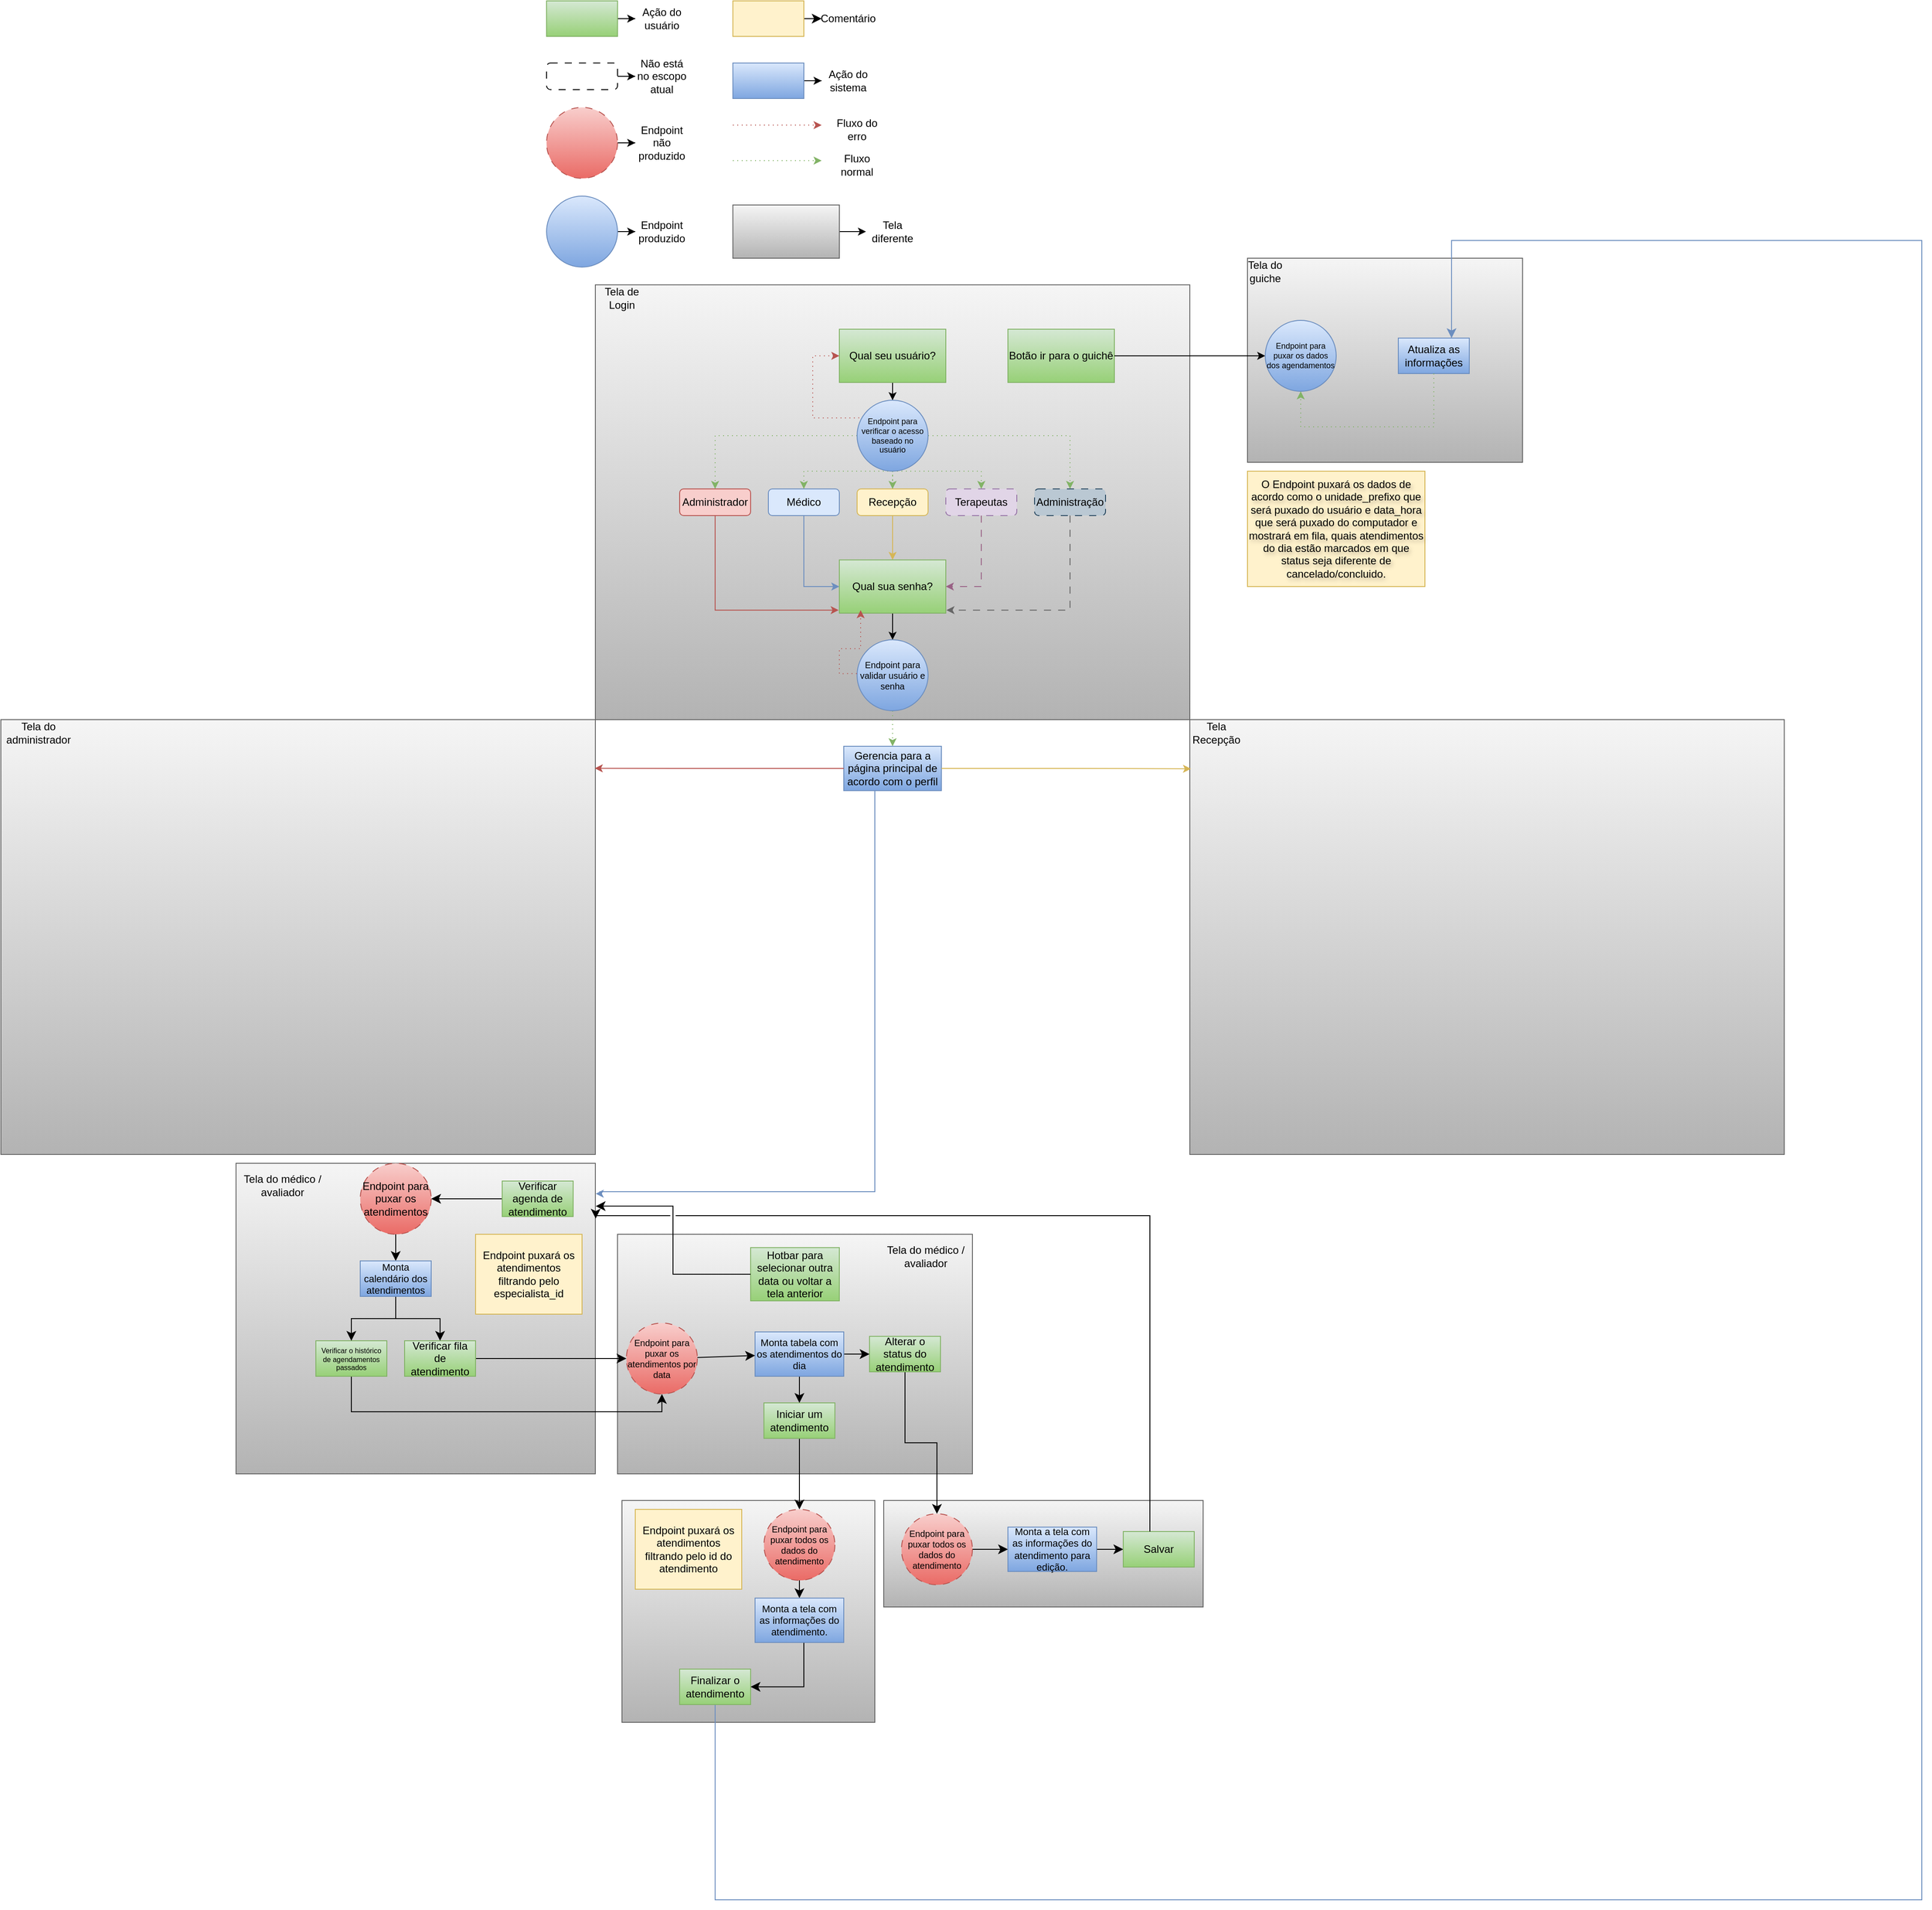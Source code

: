 <mxfile version="26.2.0">
  <diagram name="Página-1" id="KBVwgaT-i-FmAO7iC0v5">
    <mxGraphModel dx="3050" dy="2456" grid="1" gridSize="10" guides="1" tooltips="1" connect="1" arrows="1" fold="1" page="1" pageScale="1" pageWidth="827" pageHeight="1169" math="0" shadow="0">
      <root>
        <mxCell id="0" />
        <mxCell id="1" parent="0" />
        <mxCell id="9BMJ-JanfPEMnErvBYdE-48" value="" style="rounded=0;whiteSpace=wrap;html=1;glass=0;fillColor=#f5f5f5;gradientColor=#b3b3b3;strokeColor=#666666;" parent="1" vertex="1">
          <mxGeometry x="390" y="1380" width="360" height="120" as="geometry" />
        </mxCell>
        <mxCell id="9BMJ-JanfPEMnErvBYdE-17" value="" style="rounded=0;whiteSpace=wrap;html=1;glass=0;fillColor=#f5f5f5;gradientColor=#b3b3b3;strokeColor=#666666;" parent="1" vertex="1">
          <mxGeometry x="90" y="1080" width="400" height="270" as="geometry" />
        </mxCell>
        <mxCell id="xjoWbX0M8VD2nlZDhd0g-40" value="" style="rounded=0;whiteSpace=wrap;html=1;glass=0;fillColor=#f5f5f5;gradientColor=#b3b3b3;strokeColor=#666666;" parent="1" vertex="1">
          <mxGeometry x="65" y="10" width="670" height="490" as="geometry" />
        </mxCell>
        <mxCell id="xjoWbX0M8VD2nlZDhd0g-2" value="" style="edgeStyle=orthogonalEdgeStyle;rounded=0;orthogonalLoop=1;jettySize=auto;html=1;" parent="1" source="5m3VtVwTfDAOqxTExHr1-1" target="xjoWbX0M8VD2nlZDhd0g-1" edge="1">
          <mxGeometry relative="1" as="geometry" />
        </mxCell>
        <mxCell id="5m3VtVwTfDAOqxTExHr1-1" value="Qual seu usuário?" style="rounded=0;whiteSpace=wrap;html=1;fillColor=#d5e8d4;gradientColor=#97d077;strokeColor=#82b366;" parent="1" vertex="1">
          <mxGeometry x="340" y="60" width="120" height="60" as="geometry" />
        </mxCell>
        <mxCell id="xjoWbX0M8VD2nlZDhd0g-6" style="edgeStyle=orthogonalEdgeStyle;rounded=0;orthogonalLoop=1;jettySize=auto;html=1;entryX=0.5;entryY=0;entryDx=0;entryDy=0;fillColor=#d5e8d4;gradientColor=#97d077;strokeColor=#82b366;dashed=1;dashPattern=1 4;" parent="1" source="xjoWbX0M8VD2nlZDhd0g-1" target="xjoWbX0M8VD2nlZDhd0g-3" edge="1">
          <mxGeometry relative="1" as="geometry" />
        </mxCell>
        <mxCell id="xjoWbX0M8VD2nlZDhd0g-7" style="edgeStyle=orthogonalEdgeStyle;rounded=0;orthogonalLoop=1;jettySize=auto;html=1;entryX=0.5;entryY=0;entryDx=0;entryDy=0;fillColor=#d5e8d4;gradientColor=#97d077;strokeColor=#82b366;dashed=1;dashPattern=1 4;" parent="1" source="xjoWbX0M8VD2nlZDhd0g-1" target="xjoWbX0M8VD2nlZDhd0g-5" edge="1">
          <mxGeometry relative="1" as="geometry">
            <Array as="points">
              <mxPoint x="300" y="220" />
            </Array>
          </mxGeometry>
        </mxCell>
        <mxCell id="xjoWbX0M8VD2nlZDhd0g-11" value="" style="edgeStyle=orthogonalEdgeStyle;rounded=0;orthogonalLoop=1;jettySize=auto;html=1;fillColor=#d5e8d4;gradientColor=#97d077;strokeColor=#82b366;dashed=1;dashPattern=1 4;" parent="1" source="xjoWbX0M8VD2nlZDhd0g-1" target="xjoWbX0M8VD2nlZDhd0g-8" edge="1">
          <mxGeometry relative="1" as="geometry" />
        </mxCell>
        <mxCell id="xjoWbX0M8VD2nlZDhd0g-12" style="edgeStyle=orthogonalEdgeStyle;rounded=0;orthogonalLoop=1;jettySize=auto;html=1;entryX=0.5;entryY=0;entryDx=0;entryDy=0;fillColor=#d5e8d4;gradientColor=#97d077;strokeColor=#82b366;dashed=1;dashPattern=1 4;" parent="1" source="xjoWbX0M8VD2nlZDhd0g-1" target="xjoWbX0M8VD2nlZDhd0g-9" edge="1">
          <mxGeometry relative="1" as="geometry">
            <Array as="points">
              <mxPoint x="500" y="220" />
            </Array>
          </mxGeometry>
        </mxCell>
        <mxCell id="xjoWbX0M8VD2nlZDhd0g-13" style="edgeStyle=orthogonalEdgeStyle;rounded=0;orthogonalLoop=1;jettySize=auto;html=1;exitX=1;exitY=1;exitDx=0;exitDy=0;entryX=0.5;entryY=0;entryDx=0;entryDy=0;fillColor=#d5e8d4;gradientColor=#97d077;strokeColor=#82b366;dashed=1;dashPattern=1 4;" parent="1" source="xjoWbX0M8VD2nlZDhd0g-1" target="xjoWbX0M8VD2nlZDhd0g-10" edge="1">
          <mxGeometry relative="1" as="geometry">
            <Array as="points">
              <mxPoint x="428" y="180" />
              <mxPoint x="600" y="180" />
            </Array>
          </mxGeometry>
        </mxCell>
        <mxCell id="xjoWbX0M8VD2nlZDhd0g-1" value="Endpoint para verificar o acesso baseado no usuário" style="ellipse;whiteSpace=wrap;html=1;aspect=fixed;fontSize=9;fillColor=#dae8fc;gradientColor=#7ea6e0;strokeColor=#6c8ebf;" parent="1" vertex="1">
          <mxGeometry x="360" y="140" width="80" height="80" as="geometry" />
        </mxCell>
        <mxCell id="9BMJ-JanfPEMnErvBYdE-39" value="" style="rounded=0;whiteSpace=wrap;html=1;glass=0;fillColor=#f5f5f5;gradientColor=#b3b3b3;strokeColor=#666666;" parent="1" vertex="1">
          <mxGeometry x="95" y="1380" width="285" height="250" as="geometry" />
        </mxCell>
        <mxCell id="xjoWbX0M8VD2nlZDhd0g-3" value="Administrador" style="rounded=1;whiteSpace=wrap;html=1;fillColor=#f8cecc;strokeColor=#b85450;" parent="1" vertex="1">
          <mxGeometry x="160" y="240" width="80" height="30" as="geometry" />
        </mxCell>
        <mxCell id="xjoWbX0M8VD2nlZDhd0g-21" style="edgeStyle=orthogonalEdgeStyle;rounded=0;orthogonalLoop=1;jettySize=auto;html=1;entryX=0;entryY=0.5;entryDx=0;entryDy=0;fillColor=#dae8fc;gradientColor=#7ea6e0;strokeColor=#6c8ebf;" parent="1" source="xjoWbX0M8VD2nlZDhd0g-5" target="xjoWbX0M8VD2nlZDhd0g-19" edge="1">
          <mxGeometry relative="1" as="geometry" />
        </mxCell>
        <mxCell id="xjoWbX0M8VD2nlZDhd0g-5" value="Médico" style="rounded=1;whiteSpace=wrap;html=1;fillColor=#dae8fc;strokeColor=#6c8ebf;" parent="1" vertex="1">
          <mxGeometry x="260" y="240" width="80" height="30" as="geometry" />
        </mxCell>
        <mxCell id="xjoWbX0M8VD2nlZDhd0g-20" value="" style="edgeStyle=orthogonalEdgeStyle;rounded=0;orthogonalLoop=1;jettySize=auto;html=1;fillColor=#fff2cc;gradientColor=#ffd966;strokeColor=#d6b656;" parent="1" source="xjoWbX0M8VD2nlZDhd0g-8" target="xjoWbX0M8VD2nlZDhd0g-19" edge="1">
          <mxGeometry relative="1" as="geometry" />
        </mxCell>
        <mxCell id="xjoWbX0M8VD2nlZDhd0g-8" value="Recepção" style="rounded=1;whiteSpace=wrap;html=1;fillColor=#fff2cc;strokeColor=#d6b656;" parent="1" vertex="1">
          <mxGeometry x="360" y="240" width="80" height="30" as="geometry" />
        </mxCell>
        <mxCell id="xjoWbX0M8VD2nlZDhd0g-24" style="edgeStyle=orthogonalEdgeStyle;rounded=0;orthogonalLoop=1;jettySize=auto;html=1;entryX=1;entryY=0.5;entryDx=0;entryDy=0;fillColor=#e6d0de;gradientColor=#d5739d;strokeColor=#996185;dashed=1;dashPattern=8 8;" parent="1" source="xjoWbX0M8VD2nlZDhd0g-9" target="xjoWbX0M8VD2nlZDhd0g-19" edge="1">
          <mxGeometry relative="1" as="geometry" />
        </mxCell>
        <mxCell id="xjoWbX0M8VD2nlZDhd0g-9" value="Terapeutas" style="rounded=1;whiteSpace=wrap;html=1;fillColor=#e1d5e7;strokeColor=#9673a6;dashed=1;dashPattern=8 8;" parent="1" vertex="1">
          <mxGeometry x="460" y="240" width="80" height="30" as="geometry" />
        </mxCell>
        <mxCell id="xjoWbX0M8VD2nlZDhd0g-10" value="Administração" style="rounded=1;whiteSpace=wrap;html=1;fillColor=#bac8d3;strokeColor=#23445d;dashed=1;dashPattern=8 8;" parent="1" vertex="1">
          <mxGeometry x="560" y="240" width="80" height="30" as="geometry" />
        </mxCell>
        <mxCell id="xjoWbX0M8VD2nlZDhd0g-18" value="" style="edgeStyle=orthogonalEdgeStyle;rounded=0;orthogonalLoop=1;jettySize=auto;html=1;" parent="1" source="xjoWbX0M8VD2nlZDhd0g-16" target="xjoWbX0M8VD2nlZDhd0g-17" edge="1">
          <mxGeometry relative="1" as="geometry" />
        </mxCell>
        <mxCell id="xjoWbX0M8VD2nlZDhd0g-16" value="" style="rounded=1;whiteSpace=wrap;html=1;dashed=1;dashPattern=8 8;" parent="1" vertex="1">
          <mxGeometry x="10" y="-240" width="80" height="30" as="geometry" />
        </mxCell>
        <mxCell id="xjoWbX0M8VD2nlZDhd0g-17" value="Não está no escopo atual" style="text;html=1;align=center;verticalAlign=middle;whiteSpace=wrap;rounded=0;" parent="1" vertex="1">
          <mxGeometry x="110" y="-240" width="60" height="30" as="geometry" />
        </mxCell>
        <mxCell id="xjoWbX0M8VD2nlZDhd0g-27" value="" style="edgeStyle=orthogonalEdgeStyle;rounded=0;orthogonalLoop=1;jettySize=auto;html=1;" parent="1" source="xjoWbX0M8VD2nlZDhd0g-19" target="xjoWbX0M8VD2nlZDhd0g-26" edge="1">
          <mxGeometry relative="1" as="geometry" />
        </mxCell>
        <mxCell id="xjoWbX0M8VD2nlZDhd0g-19" value="Qual sua senha?" style="rounded=0;whiteSpace=wrap;html=1;fillColor=#d5e8d4;gradientColor=#97d077;strokeColor=#82b366;" parent="1" vertex="1">
          <mxGeometry x="340" y="320" width="120" height="60" as="geometry" />
        </mxCell>
        <mxCell id="xjoWbX0M8VD2nlZDhd0g-23" style="edgeStyle=orthogonalEdgeStyle;rounded=0;orthogonalLoop=1;jettySize=auto;html=1;entryX=-0.006;entryY=0.943;entryDx=0;entryDy=0;entryPerimeter=0;fillColor=#f8cecc;gradientColor=#ea6b66;strokeColor=#b85450;" parent="1" source="xjoWbX0M8VD2nlZDhd0g-3" target="xjoWbX0M8VD2nlZDhd0g-19" edge="1">
          <mxGeometry relative="1" as="geometry">
            <Array as="points">
              <mxPoint x="200" y="377" />
            </Array>
          </mxGeometry>
        </mxCell>
        <mxCell id="xjoWbX0M8VD2nlZDhd0g-25" style="edgeStyle=orthogonalEdgeStyle;rounded=0;orthogonalLoop=1;jettySize=auto;html=1;entryX=1.006;entryY=0.943;entryDx=0;entryDy=0;entryPerimeter=0;fillColor=#f5f5f5;gradientColor=#b3b3b3;strokeColor=#666666;dashed=1;dashPattern=8 8;" parent="1" source="xjoWbX0M8VD2nlZDhd0g-10" target="xjoWbX0M8VD2nlZDhd0g-19" edge="1">
          <mxGeometry relative="1" as="geometry">
            <Array as="points">
              <mxPoint x="600" y="377" />
            </Array>
          </mxGeometry>
        </mxCell>
        <mxCell id="xjoWbX0M8VD2nlZDhd0g-56" value="" style="edgeStyle=orthogonalEdgeStyle;rounded=0;orthogonalLoop=1;jettySize=auto;html=1;fillColor=#d5e8d4;strokeColor=#82b366;dashed=1;dashPattern=1 4;" parent="1" source="xjoWbX0M8VD2nlZDhd0g-26" target="xjoWbX0M8VD2nlZDhd0g-54" edge="1">
          <mxGeometry relative="1" as="geometry" />
        </mxCell>
        <mxCell id="xjoWbX0M8VD2nlZDhd0g-26" value="Endpoint para validar usuário e senha" style="ellipse;whiteSpace=wrap;html=1;aspect=fixed;fontSize=10;fillColor=#dae8fc;gradientColor=#7ea6e0;strokeColor=#6c8ebf;" parent="1" vertex="1">
          <mxGeometry x="360" y="410" width="80" height="80" as="geometry" />
        </mxCell>
        <mxCell id="xjoWbX0M8VD2nlZDhd0g-31" value="" style="edgeStyle=orthogonalEdgeStyle;rounded=0;orthogonalLoop=1;jettySize=auto;html=1;" parent="1" source="xjoWbX0M8VD2nlZDhd0g-28" target="xjoWbX0M8VD2nlZDhd0g-29" edge="1">
          <mxGeometry relative="1" as="geometry" />
        </mxCell>
        <mxCell id="xjoWbX0M8VD2nlZDhd0g-28" value="" style="ellipse;whiteSpace=wrap;html=1;aspect=fixed;fillColor=#f8cecc;gradientColor=#ea6b66;strokeColor=#b85450;dashed=1;dashPattern=8 8;" parent="1" vertex="1">
          <mxGeometry x="10" y="-190" width="80" height="80" as="geometry" />
        </mxCell>
        <mxCell id="xjoWbX0M8VD2nlZDhd0g-29" value="Endpoint não produzido" style="text;html=1;align=center;verticalAlign=middle;whiteSpace=wrap;rounded=0;" parent="1" vertex="1">
          <mxGeometry x="110" y="-165" width="60" height="30" as="geometry" />
        </mxCell>
        <mxCell id="xjoWbX0M8VD2nlZDhd0g-33" value="" style="edgeStyle=orthogonalEdgeStyle;rounded=0;orthogonalLoop=1;jettySize=auto;html=1;" parent="1" source="xjoWbX0M8VD2nlZDhd0g-30" target="xjoWbX0M8VD2nlZDhd0g-32" edge="1">
          <mxGeometry relative="1" as="geometry" />
        </mxCell>
        <mxCell id="xjoWbX0M8VD2nlZDhd0g-30" value="" style="ellipse;whiteSpace=wrap;html=1;aspect=fixed;fontSize=10;fillColor=#dae8fc;gradientColor=#7ea6e0;strokeColor=#6c8ebf;" parent="1" vertex="1">
          <mxGeometry x="10" y="-90" width="80" height="80" as="geometry" />
        </mxCell>
        <mxCell id="xjoWbX0M8VD2nlZDhd0g-32" value="Endpoint produzido" style="text;html=1;align=center;verticalAlign=middle;whiteSpace=wrap;rounded=0;" parent="1" vertex="1">
          <mxGeometry x="110" y="-65" width="60" height="30" as="geometry" />
        </mxCell>
        <mxCell id="xjoWbX0M8VD2nlZDhd0g-36" value="" style="edgeStyle=orthogonalEdgeStyle;rounded=0;orthogonalLoop=1;jettySize=auto;html=1;" parent="1" source="xjoWbX0M8VD2nlZDhd0g-34" target="xjoWbX0M8VD2nlZDhd0g-35" edge="1">
          <mxGeometry relative="1" as="geometry" />
        </mxCell>
        <mxCell id="xjoWbX0M8VD2nlZDhd0g-34" value="" style="rounded=0;whiteSpace=wrap;html=1;fillColor=#d5e8d4;gradientColor=#97d077;strokeColor=#82b366;" parent="1" vertex="1">
          <mxGeometry x="10" y="-310" width="80" height="40" as="geometry" />
        </mxCell>
        <mxCell id="xjoWbX0M8VD2nlZDhd0g-35" value="Ação do usuário" style="text;html=1;align=center;verticalAlign=middle;whiteSpace=wrap;rounded=0;" parent="1" vertex="1">
          <mxGeometry x="110" y="-305" width="60" height="30" as="geometry" />
        </mxCell>
        <mxCell id="xjoWbX0M8VD2nlZDhd0g-39" value="" style="edgeStyle=orthogonalEdgeStyle;rounded=0;orthogonalLoop=1;jettySize=auto;html=1;" parent="1" source="xjoWbX0M8VD2nlZDhd0g-37" target="xjoWbX0M8VD2nlZDhd0g-38" edge="1">
          <mxGeometry relative="1" as="geometry" />
        </mxCell>
        <mxCell id="xjoWbX0M8VD2nlZDhd0g-37" value="" style="rounded=0;whiteSpace=wrap;html=1;fillColor=#f5f5f5;gradientColor=#b3b3b3;strokeColor=#666666;" parent="1" vertex="1">
          <mxGeometry x="220" y="-80" width="120" height="60" as="geometry" />
        </mxCell>
        <mxCell id="xjoWbX0M8VD2nlZDhd0g-38" value="Tela diferente" style="text;html=1;align=center;verticalAlign=middle;whiteSpace=wrap;rounded=0;" parent="1" vertex="1">
          <mxGeometry x="370" y="-65" width="60" height="30" as="geometry" />
        </mxCell>
        <mxCell id="xjoWbX0M8VD2nlZDhd0g-41" value="Tela de Login" style="text;html=1;align=center;verticalAlign=middle;whiteSpace=wrap;rounded=0;" parent="1" vertex="1">
          <mxGeometry x="65" y="10" width="60" height="30" as="geometry" />
        </mxCell>
        <mxCell id="xjoWbX0M8VD2nlZDhd0g-42" value="" style="endArrow=classic;html=1;rounded=0;fillColor=#d5e8d4;gradientColor=#97d077;strokeColor=#82b366;dashed=1;dashPattern=1 4;" parent="1" edge="1">
          <mxGeometry width="50" height="50" relative="1" as="geometry">
            <mxPoint x="220" y="-130" as="sourcePoint" />
            <mxPoint x="320" y="-130" as="targetPoint" />
          </mxGeometry>
        </mxCell>
        <mxCell id="xjoWbX0M8VD2nlZDhd0g-43" value="Fluxo normal" style="text;html=1;align=center;verticalAlign=middle;whiteSpace=wrap;rounded=0;" parent="1" vertex="1">
          <mxGeometry x="330" y="-140" width="60" height="30" as="geometry" />
        </mxCell>
        <mxCell id="xjoWbX0M8VD2nlZDhd0g-44" value="" style="endArrow=classic;html=1;rounded=0;fillColor=#f8cecc;gradientColor=#ea6b66;strokeColor=#b85450;dashed=1;dashPattern=1 4;" parent="1" edge="1">
          <mxGeometry width="50" height="50" relative="1" as="geometry">
            <mxPoint x="220" y="-170" as="sourcePoint" />
            <mxPoint x="320" y="-170" as="targetPoint" />
          </mxGeometry>
        </mxCell>
        <mxCell id="xjoWbX0M8VD2nlZDhd0g-45" value="Fluxo do erro" style="text;html=1;align=center;verticalAlign=middle;whiteSpace=wrap;rounded=0;" parent="1" vertex="1">
          <mxGeometry x="330" y="-180" width="60" height="30" as="geometry" />
        </mxCell>
        <mxCell id="xjoWbX0M8VD2nlZDhd0g-47" style="edgeStyle=orthogonalEdgeStyle;rounded=0;orthogonalLoop=1;jettySize=auto;html=1;entryX=0.061;entryY=0.247;entryDx=0;entryDy=0;entryPerimeter=0;startArrow=classic;startFill=1;endArrow=none;fillColor=#f8cecc;gradientColor=#ea6b66;strokeColor=#b85450;dashed=1;dashPattern=1 4;" parent="1" target="xjoWbX0M8VD2nlZDhd0g-1" edge="1">
          <mxGeometry relative="1" as="geometry">
            <mxPoint x="340" y="90" as="sourcePoint" />
            <mxPoint x="360.0" y="164.88" as="targetPoint" />
            <Array as="points">
              <mxPoint x="310" y="90" />
              <mxPoint x="310" y="160" />
              <mxPoint x="360" y="160" />
            </Array>
          </mxGeometry>
        </mxCell>
        <mxCell id="xjoWbX0M8VD2nlZDhd0g-49" value="" style="rounded=0;whiteSpace=wrap;html=1;glass=0;fillColor=#f5f5f5;gradientColor=#b3b3b3;strokeColor=#666666;" parent="1" vertex="1">
          <mxGeometry x="-605" y="500" width="670" height="490" as="geometry" />
        </mxCell>
        <mxCell id="xjoWbX0M8VD2nlZDhd0g-51" value="" style="edgeStyle=orthogonalEdgeStyle;rounded=0;orthogonalLoop=1;jettySize=auto;html=1;" parent="1" source="xjoWbX0M8VD2nlZDhd0g-52" target="xjoWbX0M8VD2nlZDhd0g-53" edge="1">
          <mxGeometry relative="1" as="geometry" />
        </mxCell>
        <mxCell id="xjoWbX0M8VD2nlZDhd0g-52" value="" style="rounded=0;whiteSpace=wrap;html=1;fillColor=#dae8fc;gradientColor=#7ea6e0;strokeColor=#6c8ebf;" parent="1" vertex="1">
          <mxGeometry x="220" y="-240" width="80" height="40" as="geometry" />
        </mxCell>
        <mxCell id="xjoWbX0M8VD2nlZDhd0g-53" value="Ação do sistema" style="text;html=1;align=center;verticalAlign=middle;whiteSpace=wrap;rounded=0;" parent="1" vertex="1">
          <mxGeometry x="320" y="-235" width="60" height="30" as="geometry" />
        </mxCell>
        <mxCell id="xjoWbX0M8VD2nlZDhd0g-54" value="Gerencia para a página principal de acordo com o perfil" style="rounded=0;whiteSpace=wrap;html=1;fillColor=#dae8fc;gradientColor=#7ea6e0;strokeColor=#6c8ebf;" parent="1" vertex="1">
          <mxGeometry x="345" y="530" width="110" height="50" as="geometry" />
        </mxCell>
        <mxCell id="xjoWbX0M8VD2nlZDhd0g-57" style="edgeStyle=orthogonalEdgeStyle;rounded=0;orthogonalLoop=1;jettySize=auto;html=1;entryX=0.999;entryY=0.112;entryDx=0;entryDy=0;entryPerimeter=0;fillColor=#f8cecc;gradientColor=#ea6b66;strokeColor=#b85450;" parent="1" source="xjoWbX0M8VD2nlZDhd0g-54" target="xjoWbX0M8VD2nlZDhd0g-49" edge="1">
          <mxGeometry relative="1" as="geometry" />
        </mxCell>
        <mxCell id="xjoWbX0M8VD2nlZDhd0g-58" value="" style="rounded=0;whiteSpace=wrap;html=1;glass=0;fillColor=#f5f5f5;gradientColor=#b3b3b3;strokeColor=#666666;" parent="1" vertex="1">
          <mxGeometry x="-340" y="1000" width="405" height="350" as="geometry" />
        </mxCell>
        <mxCell id="xjoWbX0M8VD2nlZDhd0g-59" style="edgeStyle=orthogonalEdgeStyle;rounded=0;orthogonalLoop=1;jettySize=auto;html=1;entryX=1.001;entryY=0.098;entryDx=0;entryDy=0;entryPerimeter=0;fillColor=#dae8fc;gradientColor=#7ea6e0;strokeColor=#6c8ebf;" parent="1" source="xjoWbX0M8VD2nlZDhd0g-54" target="xjoWbX0M8VD2nlZDhd0g-58" edge="1">
          <mxGeometry relative="1" as="geometry">
            <Array as="points">
              <mxPoint x="380" y="1032" />
              <mxPoint x="70" y="1032" />
            </Array>
          </mxGeometry>
        </mxCell>
        <mxCell id="xjoWbX0M8VD2nlZDhd0g-61" style="edgeStyle=orthogonalEdgeStyle;rounded=0;orthogonalLoop=1;jettySize=auto;html=1;entryX=0.2;entryY=0.944;entryDx=0;entryDy=0;entryPerimeter=0;dashed=1;dashPattern=1 4;fillColor=#f8cecc;gradientColor=#ea6b66;strokeColor=#b85450;exitX=-0.003;exitY=0.477;exitDx=0;exitDy=0;exitPerimeter=0;" parent="1" source="xjoWbX0M8VD2nlZDhd0g-26" target="xjoWbX0M8VD2nlZDhd0g-19" edge="1">
          <mxGeometry relative="1" as="geometry">
            <Array as="points">
              <mxPoint x="340" y="448" />
              <mxPoint x="340" y="420" />
              <mxPoint x="364" y="420" />
            </Array>
          </mxGeometry>
        </mxCell>
        <mxCell id="xjoWbX0M8VD2nlZDhd0g-62" value="" style="rounded=0;whiteSpace=wrap;html=1;glass=0;fillColor=#f5f5f5;gradientColor=#b3b3b3;strokeColor=#666666;" parent="1" vertex="1">
          <mxGeometry x="735" y="500" width="670" height="490" as="geometry" />
        </mxCell>
        <mxCell id="xjoWbX0M8VD2nlZDhd0g-63" style="edgeStyle=orthogonalEdgeStyle;rounded=0;orthogonalLoop=1;jettySize=auto;html=1;entryX=0.002;entryY=0.113;entryDx=0;entryDy=0;entryPerimeter=0;fillColor=#fff2cc;gradientColor=#ffd966;strokeColor=#d6b656;" parent="1" source="xjoWbX0M8VD2nlZDhd0g-54" target="xjoWbX0M8VD2nlZDhd0g-62" edge="1">
          <mxGeometry relative="1" as="geometry" />
        </mxCell>
        <mxCell id="GUOrzD-hPcrCpEoMWFpB-1" value="Tela do administrador" style="text;html=1;align=center;verticalAlign=middle;whiteSpace=wrap;rounded=0;" parent="1" vertex="1">
          <mxGeometry x="-605" y="500" width="85" height="30" as="geometry" />
        </mxCell>
        <mxCell id="GUOrzD-hPcrCpEoMWFpB-2" value="Botão ir para o guichê" style="rounded=0;whiteSpace=wrap;html=1;fillColor=#d5e8d4;gradientColor=#97d077;strokeColor=#82b366;" parent="1" vertex="1">
          <mxGeometry x="530" y="60" width="120" height="60" as="geometry" />
        </mxCell>
        <mxCell id="GUOrzD-hPcrCpEoMWFpB-3" value="" style="rounded=0;whiteSpace=wrap;html=1;glass=0;fillColor=#f5f5f5;gradientColor=#b3b3b3;strokeColor=#666666;" parent="1" vertex="1">
          <mxGeometry x="800" y="-20" width="310" height="230" as="geometry" />
        </mxCell>
        <mxCell id="GUOrzD-hPcrCpEoMWFpB-4" style="edgeStyle=orthogonalEdgeStyle;rounded=0;orthogonalLoop=1;jettySize=auto;html=1;entryX=0;entryY=0.5;entryDx=0;entryDy=0;" parent="1" source="GUOrzD-hPcrCpEoMWFpB-2" target="9BMJ-JanfPEMnErvBYdE-3" edge="1">
          <mxGeometry relative="1" as="geometry" />
        </mxCell>
        <mxCell id="GUOrzD-hPcrCpEoMWFpB-5" value="Tela do guiche" style="text;html=1;align=center;verticalAlign=middle;whiteSpace=wrap;rounded=0;" parent="1" vertex="1">
          <mxGeometry x="790" y="-20" width="60" height="30" as="geometry" />
        </mxCell>
        <mxCell id="9BMJ-JanfPEMnErvBYdE-1" value="Tela Recepção" style="text;html=1;align=center;verticalAlign=middle;whiteSpace=wrap;rounded=0;" parent="1" vertex="1">
          <mxGeometry x="735" y="500" width="60" height="30" as="geometry" />
        </mxCell>
        <mxCell id="9BMJ-JanfPEMnErvBYdE-2" value="Tela do médico / avaliador" style="text;html=1;align=center;verticalAlign=middle;whiteSpace=wrap;rounded=0;" parent="1" vertex="1">
          <mxGeometry x="-340" y="1000" width="105" height="50" as="geometry" />
        </mxCell>
        <mxCell id="9BMJ-JanfPEMnErvBYdE-3" value="Endpoint para puxar os dados dos agendamentos" style="ellipse;whiteSpace=wrap;html=1;aspect=fixed;fillColor=#dae8fc;gradientColor=#7ea6e0;strokeColor=#6c8ebf;fontSize=9;" parent="1" vertex="1">
          <mxGeometry x="820" y="50" width="80" height="80" as="geometry" />
        </mxCell>
        <mxCell id="9BMJ-JanfPEMnErvBYdE-4" value="Atualiza as informações" style="rounded=0;whiteSpace=wrap;html=1;fillColor=#dae8fc;gradientColor=#7ea6e0;strokeColor=#6c8ebf;" parent="1" vertex="1">
          <mxGeometry x="970" y="70" width="80" height="40" as="geometry" />
        </mxCell>
        <mxCell id="9BMJ-JanfPEMnErvBYdE-5" value="" style="endArrow=classic;html=1;rounded=0;fillColor=#d5e8d4;gradientColor=#97d077;strokeColor=#82b366;dashed=1;dashPattern=1 4;exitX=0.5;exitY=1;exitDx=0;exitDy=0;entryX=0.5;entryY=1;entryDx=0;entryDy=0;" parent="1" source="9BMJ-JanfPEMnErvBYdE-4" target="9BMJ-JanfPEMnErvBYdE-3" edge="1">
          <mxGeometry width="50" height="50" relative="1" as="geometry">
            <mxPoint x="990" y="190" as="sourcePoint" />
            <mxPoint x="1090" y="190" as="targetPoint" />
            <Array as="points">
              <mxPoint x="1010" y="170" />
              <mxPoint x="860" y="170" />
            </Array>
          </mxGeometry>
        </mxCell>
        <mxCell id="9BMJ-JanfPEMnErvBYdE-6" value="O Endpoint puxará os dados de acordo como o unidade_prefixo que será puxado do usuário e data_hora que será puxado do computador e mostrará em fila, quais atendimentos do dia estão marcados em que status seja diferente de cancelado/concluido." style="text;html=1;align=center;verticalAlign=middle;whiteSpace=wrap;rounded=0;textShadow=1;fillColor=#fff2cc;strokeColor=#d6b656;" parent="1" vertex="1">
          <mxGeometry x="800" y="220" width="200" height="130" as="geometry" />
        </mxCell>
        <mxCell id="9BMJ-JanfPEMnErvBYdE-9" style="edgeStyle=none;curved=1;rounded=0;orthogonalLoop=1;jettySize=auto;html=1;entryX=0;entryY=0.5;entryDx=0;entryDy=0;fontSize=12;startSize=8;endSize=8;" parent="1" source="9BMJ-JanfPEMnErvBYdE-7" target="9BMJ-JanfPEMnErvBYdE-8" edge="1">
          <mxGeometry relative="1" as="geometry" />
        </mxCell>
        <mxCell id="9BMJ-JanfPEMnErvBYdE-7" value="" style="rounded=0;whiteSpace=wrap;html=1;fillColor=#fff2cc;strokeColor=#d6b656;" parent="1" vertex="1">
          <mxGeometry x="220" y="-310" width="80" height="40" as="geometry" />
        </mxCell>
        <mxCell id="9BMJ-JanfPEMnErvBYdE-8" value="Comentário" style="text;html=1;align=center;verticalAlign=middle;whiteSpace=wrap;rounded=0;" parent="1" vertex="1">
          <mxGeometry x="320" y="-305" width="60" height="30" as="geometry" />
        </mxCell>
        <mxCell id="9BMJ-JanfPEMnErvBYdE-26" style="edgeStyle=none;curved=1;rounded=0;orthogonalLoop=1;jettySize=auto;html=1;fontSize=12;startSize=8;endSize=8;entryX=0;entryY=0.5;entryDx=0;entryDy=0;" parent="1" source="9BMJ-JanfPEMnErvBYdE-11" target="9BMJ-JanfPEMnErvBYdE-28" edge="1">
          <mxGeometry relative="1" as="geometry" />
        </mxCell>
        <mxCell id="9BMJ-JanfPEMnErvBYdE-11" value="Verificar fila de atendimento" style="rounded=0;whiteSpace=wrap;html=1;fillColor=#d5e8d4;gradientColor=#97d077;strokeColor=#82b366;" parent="1" vertex="1">
          <mxGeometry x="-150" y="1200" width="80" height="40" as="geometry" />
        </mxCell>
        <mxCell id="9BMJ-JanfPEMnErvBYdE-44" style="edgeStyle=none;curved=1;rounded=0;orthogonalLoop=1;jettySize=auto;html=1;fontSize=12;startSize=8;endSize=8;" parent="1" source="9BMJ-JanfPEMnErvBYdE-12" target="9BMJ-JanfPEMnErvBYdE-40" edge="1">
          <mxGeometry relative="1" as="geometry" />
        </mxCell>
        <mxCell id="9BMJ-JanfPEMnErvBYdE-12" value="Iniciar um atendimento" style="rounded=0;whiteSpace=wrap;html=1;fillColor=#d5e8d4;gradientColor=#97d077;strokeColor=#82b366;" parent="1" vertex="1">
          <mxGeometry x="255" y="1270" width="80" height="40" as="geometry" />
        </mxCell>
        <mxCell id="9BMJ-JanfPEMnErvBYdE-46" style="edgeStyle=orthogonalEdgeStyle;rounded=0;orthogonalLoop=1;jettySize=auto;html=1;entryX=0.75;entryY=0;entryDx=0;entryDy=0;fontSize=12;startSize=8;endSize=8;fillColor=#dae8fc;strokeColor=#6c8ebf;" parent="1" source="9BMJ-JanfPEMnErvBYdE-13" target="9BMJ-JanfPEMnErvBYdE-4" edge="1">
          <mxGeometry relative="1" as="geometry">
            <Array as="points">
              <mxPoint x="200" y="1830" />
              <mxPoint x="1560" y="1830" />
              <mxPoint x="1560" y="-40" />
              <mxPoint x="1030" y="-40" />
            </Array>
          </mxGeometry>
        </mxCell>
        <mxCell id="9BMJ-JanfPEMnErvBYdE-13" value="Finalizar o atendimento" style="rounded=0;whiteSpace=wrap;html=1;fillColor=#d5e8d4;gradientColor=#97d077;strokeColor=#82b366;" parent="1" vertex="1">
          <mxGeometry x="160" y="1570" width="80" height="40" as="geometry" />
        </mxCell>
        <mxCell id="9BMJ-JanfPEMnErvBYdE-52" style="edgeStyle=orthogonalEdgeStyle;rounded=0;orthogonalLoop=1;jettySize=auto;html=1;fontSize=12;startSize=8;endSize=8;" parent="1" source="9BMJ-JanfPEMnErvBYdE-14" target="9BMJ-JanfPEMnErvBYdE-50" edge="1">
          <mxGeometry relative="1" as="geometry" />
        </mxCell>
        <mxCell id="9BMJ-JanfPEMnErvBYdE-14" value="Alterar o status do atendimento" style="rounded=0;whiteSpace=wrap;html=1;fillColor=#d5e8d4;gradientColor=#97d077;strokeColor=#82b366;" parent="1" vertex="1">
          <mxGeometry x="374" y="1195" width="80" height="40" as="geometry" />
        </mxCell>
        <mxCell id="9BMJ-JanfPEMnErvBYdE-21" style="edgeStyle=none;curved=1;rounded=0;orthogonalLoop=1;jettySize=auto;html=1;fontSize=12;startSize=8;endSize=8;entryX=1;entryY=0.5;entryDx=0;entryDy=0;" parent="1" source="9BMJ-JanfPEMnErvBYdE-15" target="9BMJ-JanfPEMnErvBYdE-19" edge="1">
          <mxGeometry relative="1" as="geometry" />
        </mxCell>
        <mxCell id="9BMJ-JanfPEMnErvBYdE-15" value="Verificar agenda de atendimento" style="rounded=0;whiteSpace=wrap;html=1;fillColor=#d5e8d4;gradientColor=#97d077;strokeColor=#82b366;" parent="1" vertex="1">
          <mxGeometry x="-40" y="1020" width="80" height="40" as="geometry" />
        </mxCell>
        <mxCell id="9BMJ-JanfPEMnErvBYdE-30" style="edgeStyle=orthogonalEdgeStyle;rounded=0;orthogonalLoop=1;jettySize=auto;html=1;fontSize=12;startSize=8;endSize=8;entryX=0.5;entryY=1;entryDx=0;entryDy=0;" parent="1" source="9BMJ-JanfPEMnErvBYdE-16" target="9BMJ-JanfPEMnErvBYdE-28" edge="1">
          <mxGeometry relative="1" as="geometry">
            <Array as="points">
              <mxPoint x="-210" y="1280" />
              <mxPoint x="140" y="1280" />
            </Array>
          </mxGeometry>
        </mxCell>
        <mxCell id="9BMJ-JanfPEMnErvBYdE-16" value="Verificar o histórico de agendamentos passados&lt;div&gt;&lt;br&gt;&lt;/div&gt;" style="rounded=0;whiteSpace=wrap;html=1;fillColor=#d5e8d4;gradientColor=#97d077;strokeColor=#82b366;fontSize=8;align=center;verticalAlign=top;" parent="1" vertex="1">
          <mxGeometry x="-250" y="1200" width="80" height="40" as="geometry" />
        </mxCell>
        <mxCell id="9BMJ-JanfPEMnErvBYdE-23" style="edgeStyle=none;curved=1;rounded=0;orthogonalLoop=1;jettySize=auto;html=1;entryX=0.5;entryY=0;entryDx=0;entryDy=0;fontSize=12;startSize=8;endSize=8;" parent="1" source="9BMJ-JanfPEMnErvBYdE-19" target="9BMJ-JanfPEMnErvBYdE-22" edge="1">
          <mxGeometry relative="1" as="geometry" />
        </mxCell>
        <mxCell id="9BMJ-JanfPEMnErvBYdE-19" value="Endpoint para puxar os atendimentos" style="ellipse;whiteSpace=wrap;html=1;aspect=fixed;fillColor=#f8cecc;gradientColor=#ea6b66;strokeColor=#b85450;dashed=1;dashPattern=8 8;" parent="1" vertex="1">
          <mxGeometry x="-200" y="1000" width="80" height="80" as="geometry" />
        </mxCell>
        <mxCell id="9BMJ-JanfPEMnErvBYdE-20" value="Endpoint puxará os atendimentos filtrando pelo especialista_id" style="rounded=0;whiteSpace=wrap;html=1;fillColor=#fff2cc;strokeColor=#d6b656;" parent="1" vertex="1">
          <mxGeometry x="-70" y="1080" width="120" height="90" as="geometry" />
        </mxCell>
        <mxCell id="9BMJ-JanfPEMnErvBYdE-24" style="edgeStyle=orthogonalEdgeStyle;rounded=0;orthogonalLoop=1;jettySize=auto;html=1;fontSize=12;startSize=8;endSize=8;entryX=0.5;entryY=0;entryDx=0;entryDy=0;" parent="1" source="9BMJ-JanfPEMnErvBYdE-22" target="9BMJ-JanfPEMnErvBYdE-16" edge="1">
          <mxGeometry relative="1" as="geometry" />
        </mxCell>
        <mxCell id="9BMJ-JanfPEMnErvBYdE-25" style="edgeStyle=orthogonalEdgeStyle;rounded=0;orthogonalLoop=1;jettySize=auto;html=1;fontSize=12;startSize=8;endSize=8;entryX=0.5;entryY=0;entryDx=0;entryDy=0;" parent="1" source="9BMJ-JanfPEMnErvBYdE-22" target="9BMJ-JanfPEMnErvBYdE-11" edge="1">
          <mxGeometry relative="1" as="geometry" />
        </mxCell>
        <mxCell id="9BMJ-JanfPEMnErvBYdE-22" value="Monta calendário dos atendimentos" style="rounded=0;whiteSpace=wrap;html=1;fillColor=#dae8fc;gradientColor=#7ea6e0;strokeColor=#6c8ebf;fontSize=11;" parent="1" vertex="1">
          <mxGeometry x="-200" y="1110" width="80" height="40" as="geometry" />
        </mxCell>
        <mxCell id="9BMJ-JanfPEMnErvBYdE-37" style="edgeStyle=none;curved=1;rounded=0;orthogonalLoop=1;jettySize=auto;html=1;entryX=0;entryY=0.5;entryDx=0;entryDy=0;fontSize=12;startSize=8;endSize=8;" parent="1" source="9BMJ-JanfPEMnErvBYdE-27" target="9BMJ-JanfPEMnErvBYdE-14" edge="1">
          <mxGeometry relative="1" as="geometry" />
        </mxCell>
        <mxCell id="9BMJ-JanfPEMnErvBYdE-38" style="edgeStyle=none;curved=1;rounded=0;orthogonalLoop=1;jettySize=auto;html=1;entryX=0.5;entryY=0;entryDx=0;entryDy=0;fontSize=12;startSize=8;endSize=8;" parent="1" source="9BMJ-JanfPEMnErvBYdE-27" target="9BMJ-JanfPEMnErvBYdE-12" edge="1">
          <mxGeometry relative="1" as="geometry" />
        </mxCell>
        <mxCell id="9BMJ-JanfPEMnErvBYdE-27" value="Monta tabela com os atendimentos do dia" style="rounded=0;whiteSpace=wrap;html=1;fillColor=#dae8fc;gradientColor=#7ea6e0;strokeColor=#6c8ebf;fontSize=11;" parent="1" vertex="1">
          <mxGeometry x="245" y="1190" width="100" height="50" as="geometry" />
        </mxCell>
        <mxCell id="9BMJ-JanfPEMnErvBYdE-29" style="edgeStyle=none;curved=1;rounded=0;orthogonalLoop=1;jettySize=auto;html=1;fontSize=12;startSize=8;endSize=8;" parent="1" source="9BMJ-JanfPEMnErvBYdE-28" target="9BMJ-JanfPEMnErvBYdE-27" edge="1">
          <mxGeometry relative="1" as="geometry" />
        </mxCell>
        <mxCell id="9BMJ-JanfPEMnErvBYdE-28" value="Endpoint para puxar os atendimentos por data" style="ellipse;whiteSpace=wrap;html=1;aspect=fixed;fillColor=#f8cecc;gradientColor=#ea6b66;strokeColor=#b85450;dashed=1;dashPattern=8 8;fontSize=10;" parent="1" vertex="1">
          <mxGeometry x="100" y="1180" width="80" height="80" as="geometry" />
        </mxCell>
        <mxCell id="9BMJ-JanfPEMnErvBYdE-34" value="Hotbar para selecionar outra data ou voltar a tela anterior" style="rounded=0;whiteSpace=wrap;html=1;fillColor=#d5e8d4;gradientColor=#97d077;strokeColor=#82b366;" parent="1" vertex="1">
          <mxGeometry x="240" y="1095" width="100" height="60" as="geometry" />
        </mxCell>
        <mxCell id="9BMJ-JanfPEMnErvBYdE-35" style="edgeStyle=orthogonalEdgeStyle;rounded=0;orthogonalLoop=1;jettySize=auto;html=1;entryX=1.001;entryY=0.138;entryDx=0;entryDy=0;entryPerimeter=0;fontSize=12;startSize=8;endSize=8;" parent="1" source="9BMJ-JanfPEMnErvBYdE-34" target="xjoWbX0M8VD2nlZDhd0g-58" edge="1">
          <mxGeometry relative="1" as="geometry" />
        </mxCell>
        <mxCell id="9BMJ-JanfPEMnErvBYdE-36" value="Tela do médico / avaliador" style="text;html=1;align=center;verticalAlign=middle;whiteSpace=wrap;rounded=0;" parent="1" vertex="1">
          <mxGeometry x="385" y="1080" width="105" height="50" as="geometry" />
        </mxCell>
        <mxCell id="9BMJ-JanfPEMnErvBYdE-43" style="edgeStyle=none;curved=1;rounded=0;orthogonalLoop=1;jettySize=auto;html=1;entryX=0.5;entryY=0;entryDx=0;entryDy=0;fontSize=12;startSize=8;endSize=8;" parent="1" source="9BMJ-JanfPEMnErvBYdE-40" target="9BMJ-JanfPEMnErvBYdE-42" edge="1">
          <mxGeometry relative="1" as="geometry" />
        </mxCell>
        <mxCell id="9BMJ-JanfPEMnErvBYdE-40" value="Endpoint para puxar todos os dados do atendimento" style="ellipse;whiteSpace=wrap;html=1;aspect=fixed;fillColor=#f8cecc;gradientColor=#ea6b66;strokeColor=#b85450;dashed=1;dashPattern=8 8;fontSize=10;" parent="1" vertex="1">
          <mxGeometry x="255" y="1390" width="80" height="80" as="geometry" />
        </mxCell>
        <mxCell id="9BMJ-JanfPEMnErvBYdE-41" value="Endpoint puxará os atendimentos filtrando pelo id do atendimento" style="rounded=0;whiteSpace=wrap;html=1;fillColor=#fff2cc;strokeColor=#d6b656;" parent="1" vertex="1">
          <mxGeometry x="110" y="1390" width="120" height="90" as="geometry" />
        </mxCell>
        <mxCell id="9BMJ-JanfPEMnErvBYdE-45" style="edgeStyle=elbowEdgeStyle;rounded=0;orthogonalLoop=1;jettySize=auto;html=1;entryX=1;entryY=0.5;entryDx=0;entryDy=0;fontSize=12;startSize=8;endSize=8;" parent="1" source="9BMJ-JanfPEMnErvBYdE-42" target="9BMJ-JanfPEMnErvBYdE-13" edge="1">
          <mxGeometry relative="1" as="geometry">
            <Array as="points">
              <mxPoint x="300" y="1570" />
            </Array>
          </mxGeometry>
        </mxCell>
        <mxCell id="9BMJ-JanfPEMnErvBYdE-42" value="Monta a tela com as informações do atendimento." style="rounded=0;whiteSpace=wrap;html=1;fillColor=#dae8fc;gradientColor=#7ea6e0;strokeColor=#6c8ebf;fontSize=11;" parent="1" vertex="1">
          <mxGeometry x="245" y="1490" width="100" height="50" as="geometry" />
        </mxCell>
        <mxCell id="9BMJ-JanfPEMnErvBYdE-53" style="edgeStyle=none;curved=1;rounded=0;orthogonalLoop=1;jettySize=auto;html=1;entryX=0;entryY=0.5;entryDx=0;entryDy=0;fontSize=12;startSize=8;endSize=8;" parent="1" source="9BMJ-JanfPEMnErvBYdE-50" target="9BMJ-JanfPEMnErvBYdE-51" edge="1">
          <mxGeometry relative="1" as="geometry" />
        </mxCell>
        <mxCell id="9BMJ-JanfPEMnErvBYdE-50" value="Endpoint para puxar todos os dados do atendimento" style="ellipse;whiteSpace=wrap;html=1;aspect=fixed;fillColor=#f8cecc;gradientColor=#ea6b66;strokeColor=#b85450;dashed=1;dashPattern=8 8;fontSize=10;" parent="1" vertex="1">
          <mxGeometry x="410" y="1395" width="80" height="80" as="geometry" />
        </mxCell>
        <mxCell id="9BMJ-JanfPEMnErvBYdE-55" style="edgeStyle=none;curved=1;rounded=0;orthogonalLoop=1;jettySize=auto;html=1;entryX=0;entryY=0.5;entryDx=0;entryDy=0;fontSize=12;startSize=8;endSize=8;" parent="1" source="9BMJ-JanfPEMnErvBYdE-51" target="9BMJ-JanfPEMnErvBYdE-54" edge="1">
          <mxGeometry relative="1" as="geometry" />
        </mxCell>
        <mxCell id="9BMJ-JanfPEMnErvBYdE-51" value="Monta a tela com as informações do atendimento para edição." style="rounded=0;whiteSpace=wrap;html=1;fillColor=#dae8fc;gradientColor=#7ea6e0;strokeColor=#6c8ebf;fontSize=11;" parent="1" vertex="1">
          <mxGeometry x="530" y="1410" width="100" height="50" as="geometry" />
        </mxCell>
        <mxCell id="9BMJ-JanfPEMnErvBYdE-54" value="Salvar" style="rounded=0;whiteSpace=wrap;html=1;fillColor=#d5e8d4;gradientColor=#97d077;strokeColor=#82b366;" parent="1" vertex="1">
          <mxGeometry x="660" y="1415" width="80" height="40" as="geometry" />
        </mxCell>
        <mxCell id="9BMJ-JanfPEMnErvBYdE-56" style="edgeStyle=orthogonalEdgeStyle;rounded=0;orthogonalLoop=1;jettySize=auto;html=1;entryX=1.001;entryY=0.178;entryDx=0;entryDy=0;entryPerimeter=0;fontSize=12;startSize=8;endSize=8;jumpStyle=gap;" parent="1" source="9BMJ-JanfPEMnErvBYdE-54" target="xjoWbX0M8VD2nlZDhd0g-58" edge="1">
          <mxGeometry relative="1" as="geometry">
            <Array as="points">
              <mxPoint x="690" y="1059" />
            </Array>
          </mxGeometry>
        </mxCell>
      </root>
    </mxGraphModel>
  </diagram>
</mxfile>
